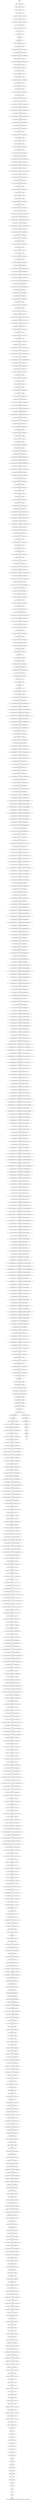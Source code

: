 digraph G {
graph [label="Tree-decomposition of width 4 for register allocator (function _tcpdump_format)"]
0[label="0 | : "];
1[label="1 | 411 : "];
2[label="2 | 410 411 : "];
3[label="3 | 6 410 : 0 1 "];
4[label="4 | 6 409 410 : 0 1 "];
5[label="5 | 6 408 409 410 : 0 1 "];
6[label="6 | 6 406 407 410 : 0 1 482 483 "];
7[label="7 | 6 405 406 410 : 0 1 482 483 "];
8[label="8 | 6 404 405 410 : 0 1 480 481 482 483 "];
9[label="9 | 6 403 404 410 : 0 1 480 481 482 483 "];
10[label="10 | 6 402 403 410 : 0 1 480 481 "];
11[label="11 | 6 401 402 410 : 0 1 478 479 "];
12[label="12 | 6 400 401 402 410 : 0 1 476 477 478 479 "];
13[label="13 | 6 399 400 402 410 : 0 1 476 477 478 479 "];
14[label="14 | 6 398 399 402 410 : 0 1 474 475 476 477 "];
15[label="15 | 6 397 398 402 410 : 0 1 470 471 474 475 "];
16[label="16 | 6 396 397 402 410 : 0 1 470 471 472 473 474 475 "];
17[label="17 | 6 395 396 402 410 : 0 1 343 344 470 471 472 473 474 475 "];
18[label="18 | 6 394 395 402 410 : 0 1 343 344 470 471 472 473 "];
19[label="19 | 6 393 394 402 410 : 0 1 343 344 468 469 470 471 "];
20[label="20 | 6 392 393 402 410 : 0 1 343 344 464 465 468 469 "];
21[label="21 | 6 391 392 402 410 : 0 1 343 344 464 465 466 467 468 469 "];
22[label="22 | 6 390 391 402 410 : 0 1 343 344 406 407 464 465 466 467 468 469 "];
23[label="23 | 6 389 390 402 410 : 0 1 343 344 406 407 464 465 466 467 "];
24[label="24 | 6 388 389 402 410 : 0 1 343 344 406 407 462 463 464 465 "];
25[label="25 | 6 387 388 402 410 : 0 1 343 344 406 407 454 455 462 463 "];
26[label="26 | 6 386 387 402 410 : 0 1 343 344 406 407 454 455 462 463 "];
27[label="27 | 6 385 386 402 410 : 0 1 343 344 406 407 454 455 460 461 462 463 "];
28[label="28 | 6 384 385 402 410 : 0 1 343 344 406 407 454 455 458 459 460 461 "];
29[label="29 | 6 383 384 402 410 : 0 1 343 344 406 407 454 455 456 457 458 459 460 461 "];
30[label="30 | 6 382 383 402 410 : 0 1 343 344 406 407 454 455 456 457 458 459 "];
31[label="31 | 6 381 382 402 410 : 0 1 343 344 406 407 454 455 456 457 "];
32[label="32 | 6 380 381 402 410 : 0 1 343 344 406 407 452 453 454 455 "];
33[label="33 | 6 379 380 402 410 : 0 1 343 344 406 407 452 453 "];
34[label="34 | 6 378 379 402 410 : 0 1 343 344 406 407 450 451 452 453 "];
35[label="35 | 6 377 378 402 410 : 0 1 343 344 406 407 443 444 450 451 "];
36[label="36 | 6 376 377 402 410 : 0 1 343 344 406 407 443 444 449 450 451 "];
37[label="37 | 6 375 376 402 410 : 0 1 343 344 406 407 443 444 447 448 449 450 451 "];
38[label="38 | 6 374 375 402 410 : 0 1 343 344 406 407 443 444 445 446 447 448 449 "];
39[label="39 | 6 373 374 402 410 : 0 1 343 344 406 407 443 444 445 446 447 448 "];
40[label="40 | 6 372 373 402 410 : 0 1 343 344 406 407 443 444 445 446 "];
41[label="41 | 6 371 372 402 410 : 0 1 343 344 406 407 441 442 443 444 "];
42[label="42 | 6 370 371 402 410 : 0 1 343 344 406 407 441 442 "];
43[label="43 | 6 369 370 402 410 : 0 1 343 344 406 407 439 440 441 442 "];
44[label="44 | 6 368 369 402 410 : 0 1 343 344 406 407 432 433 439 440 "];
45[label="45 | 6 367 368 402 410 : 0 1 343 344 406 407 432 433 438 439 440 "];
46[label="46 | 6 366 367 402 410 : 0 1 343 344 406 407 432 433 436 437 438 439 440 "];
47[label="47 | 6 365 366 402 410 : 0 1 343 344 406 407 432 433 434 435 436 437 438 "];
48[label="48 | 6 364 365 402 410 : 0 1 343 344 406 407 432 433 434 435 436 437 "];
49[label="49 | 6 363 364 402 410 : 0 1 343 344 406 407 432 433 434 435 "];
50[label="50 | 6 362 363 402 410 : 0 1 343 344 406 407 430 431 432 433 "];
51[label="51 | 6 361 362 402 410 : 0 1 343 344 406 407 430 431 "];
52[label="52 | 6 360 361 402 410 : 0 1 343 344 406 407 428 429 430 431 "];
53[label="53 | 6 359 360 402 410 : 0 1 343 344 406 407 421 422 428 429 "];
54[label="54 | 6 358 359 402 410 : 0 1 343 344 406 407 421 422 427 428 429 "];
55[label="55 | 6 357 358 402 410 : 0 1 343 344 406 407 421 422 425 426 427 428 429 "];
56[label="56 | 6 356 357 402 410 : 0 1 343 344 406 407 421 422 423 424 425 426 427 "];
57[label="57 | 6 355 356 402 410 : 0 1 343 344 406 407 421 422 423 424 425 426 "];
58[label="58 | 6 354 355 402 410 : 0 1 343 344 406 407 421 422 423 424 "];
59[label="59 | 6 353 354 402 410 : 0 1 343 344 406 407 419 420 421 422 "];
60[label="60 | 6 352 353 402 410 : 0 1 343 344 406 407 419 420 "];
61[label="61 | 6 351 352 402 410 : 0 1 343 344 406 407 417 418 419 420 "];
62[label="62 | 6 350 351 402 410 : 0 1 343 344 406 407 410 411 417 418 "];
63[label="63 | 6 349 350 402 410 : 0 1 343 344 406 407 410 411 416 417 418 "];
64[label="64 | 6 348 349 402 410 : 0 1 343 344 406 407 410 411 414 415 416 417 418 "];
65[label="65 | 6 347 348 402 410 : 0 1 343 344 406 407 410 411 412 413 414 415 416 "];
66[label="66 | 6 346 347 402 410 : 0 1 343 344 406 407 410 411 412 413 414 415 "];
67[label="67 | 6 345 346 402 410 : 0 1 343 344 406 407 410 411 412 413 "];
68[label="68 | 6 344 345 402 410 : 0 1 343 344 406 407 408 409 410 411 "];
69[label="69 | 6 343 344 402 410 : 0 1 343 344 404 405 406 407 408 409 "];
70[label="70 | 6 342 343 402 410 : 0 1 343 344 404 405 406 407 408 409 "];
71[label="71 | 6 341 342 402 410 : 0 1 343 344 404 405 406 407 408 409 "];
72[label="72 | 6 340 341 402 410 : 0 1 343 344 404 405 406 407 "];
73[label="73 | 6 339 340 402 410 : 0 1 343 344 402 403 404 405 "];
74[label="74 | 6 338 339 402 410 : 0 1 343 344 394 395 402 403 "];
75[label="75 | 6 337 338 402 410 : 0 1 343 344 394 395 402 403 "];
76[label="76 | 6 336 337 402 410 : 0 1 343 344 394 395 400 401 402 403 "];
77[label="77 | 6 335 336 402 410 : 0 1 343 344 394 395 398 399 400 401 "];
78[label="78 | 6 334 335 402 410 : 0 1 343 344 394 395 396 397 398 399 400 401 "];
79[label="79 | 6 333 334 402 410 : 0 1 343 344 394 395 396 397 398 399 "];
80[label="80 | 6 332 333 402 410 : 0 1 343 344 394 395 396 397 "];
81[label="81 | 6 331 332 402 410 : 0 1 343 344 392 393 394 395 "];
82[label="82 | 6 330 331 402 410 : 0 1 343 344 392 393 "];
83[label="83 | 6 329 330 402 410 : 0 1 343 344 390 391 392 393 "];
84[label="84 | 6 328 329 402 410 : 0 1 343 344 383 384 390 391 "];
85[label="85 | 6 327 328 402 410 : 0 1 343 344 383 384 389 390 391 "];
86[label="86 | 6 326 327 402 410 : 0 1 343 344 383 384 387 388 389 390 391 "];
87[label="87 | 6 325 326 402 410 : 0 1 343 344 383 384 385 386 387 388 389 "];
88[label="88 | 6 324 325 402 410 : 0 1 343 344 383 384 385 386 387 388 "];
89[label="89 | 6 323 324 402 410 : 0 1 343 344 383 384 385 386 "];
90[label="90 | 6 322 323 402 410 : 0 1 343 344 381 382 383 384 "];
91[label="91 | 6 321 322 402 410 : 0 1 343 344 381 382 "];
92[label="92 | 6 320 321 402 410 : 0 1 343 344 379 380 381 382 "];
93[label="93 | 6 319 320 402 410 : 0 1 343 344 372 373 379 380 "];
94[label="94 | 6 318 319 402 410 : 0 1 343 344 372 373 378 379 380 "];
95[label="95 | 6 317 318 402 410 : 0 1 343 344 372 373 376 377 378 379 380 "];
96[label="96 | 6 316 317 402 410 : 0 1 343 344 372 373 374 375 376 377 378 "];
97[label="97 | 6 315 316 402 410 : 0 1 343 344 372 373 374 375 376 377 "];
98[label="98 | 6 314 315 402 410 : 0 1 343 344 372 373 374 375 "];
99[label="99 | 6 313 314 402 410 : 0 1 343 344 370 371 372 373 "];
100[label="100 | 6 312 313 402 410 : 0 1 343 344 370 371 "];
101[label="101 | 6 311 312 402 410 : 0 1 343 344 368 369 370 371 "];
102[label="102 | 6 310 311 402 410 : 0 1 343 344 361 362 368 369 "];
103[label="103 | 6 309 310 402 410 : 0 1 343 344 361 362 367 368 369 "];
104[label="104 | 6 308 309 402 410 : 0 1 343 344 361 362 365 366 367 368 369 "];
105[label="105 | 6 307 308 402 410 : 0 1 343 344 361 362 363 364 365 366 367 "];
106[label="106 | 6 306 307 402 410 : 0 1 343 344 361 362 363 364 365 366 "];
107[label="107 | 6 305 306 402 410 : 0 1 343 344 361 362 363 364 "];
108[label="108 | 6 304 305 402 410 : 0 1 343 344 359 360 361 362 "];
109[label="109 | 6 303 304 402 410 : 0 1 343 344 359 360 "];
110[label="110 | 6 302 303 402 410 : 0 1 343 344 357 358 359 360 "];
111[label="111 | 6 301 302 402 410 : 0 1 343 344 357 358 "];
112[label="112 | 6 300 301 402 410 : 0 1 343 344 356 357 358 "];
113[label="113 | 6 299 300 402 410 : 0 1 343 344 354 355 356 357 358 "];
114[label="114 | 6 298 299 402 410 : 0 1 343 344 352 353 354 355 356 "];
115[label="115 | 6 297 298 402 410 : 0 1 343 344 352 353 354 355 "];
116[label="116 | 6 296 297 402 410 : 0 1 343 344 352 353 "];
117[label="117 | 6 295 296 402 410 : 0 1 343 344 351 "];
118[label="118 | 6 294 295 402 410 : 0 1 343 344 345 346 351 "];
119[label="119 | 6 293 294 402 410 : 0 1 343 344 345 346 349 350 351 "];
120[label="120 | 6 292 293 402 410 : 0 1 343 344 345 346 347 348 349 350 351 "];
121[label="121 | 6 291 292 402 410 : 0 1 343 344 345 346 347 348 349 350 "];
122[label="122 | 6 290 291 402 410 : 0 1 343 344 345 346 347 348 "];
123[label="123 | 6 289 290 402 410 : 0 1 343 344 345 346 "];
124[label="124 | 6 288 289 402 410 : 0 1 343 344 "];
125[label="125 | 6 287 288 410 : 0 1 342 "];
126[label="126 | 6 286 287 410 : 0 1 340 341 342 "];
127[label="127 | 6 285 286 410 : 0 1 338 339 340 341 342 "];
128[label="128 | 6 284 285 410 : 0 1 338 339 340 341 "];
129[label="129 | 6 283 284 410 : 0 1 338 339 "];
130[label="130 | 6 282 283 410 : 0 1 336 337 "];
131[label="131 | 6 281 282 283 : 0 1 334 335 336 337 "];
132[label="132 | 6 280 281 283 : 0 1 334 335 336 337 "];
133[label="133 | 6 279 280 283 : 0 1 332 333 334 335 "];
134[label="134 | 6 278 279 283 : 0 1 328 329 332 333 "];
135[label="135 | 6 277 278 283 : 0 1 328 329 330 331 332 333 "];
136[label="136 | 6 276 277 283 : 0 1 328 329 330 331 332 333 "];
137[label="137 | 6 275 276 283 : 0 1 328 329 330 331 "];
138[label="138 | 6 274 275 283 : 0 1 326 327 328 329 "];
139[label="139 | 6 273 274 283 : 0 1 318 319 326 327 "];
140[label="140 | 6 272 273 283 : 0 1 318 319 326 327 "];
141[label="141 | 6 271 272 283 : 0 1 318 319 324 325 326 327 "];
142[label="142 | 6 270 271 283 : 0 1 318 319 322 323 324 325 "];
143[label="143 | 6 269 270 283 : 0 1 318 319 320 321 322 323 324 325 "];
144[label="144 | 6 268 269 283 : 0 1 318 319 320 321 322 323 "];
145[label="145 | 6 267 268 283 : 0 1 318 319 320 321 "];
146[label="146 | 6 266 267 283 : 0 1 316 317 318 319 "];
147[label="147 | 6 265 266 283 : 0 1 316 317 "];
148[label="148 | 6 264 265 283 : 0 1 314 315 316 317 "];
149[label="149 | 6 263 264 283 : 0 1 307 308 314 315 "];
150[label="150 | 6 262 263 283 : 0 1 307 308 313 314 315 "];
151[label="151 | 6 261 262 283 : 0 1 307 308 311 312 313 314 315 "];
152[label="152 | 6 260 261 283 : 0 1 307 308 309 310 311 312 313 "];
153[label="153 | 6 259 260 283 : 0 1 307 308 309 310 311 312 "];
154[label="154 | 6 258 259 283 : 0 1 307 308 309 310 "];
155[label="155 | 6 257 258 283 : 0 1 305 306 307 308 "];
156[label="156 | 6 256 257 283 : 0 1 305 306 "];
157[label="157 | 6 255 256 283 : 0 1 303 304 305 306 "];
158[label="158 | 6 254 255 283 : 0 1 296 297 303 304 "];
159[label="159 | 6 253 254 283 : 0 1 296 297 302 303 304 "];
160[label="160 | 6 252 253 283 : 0 1 296 297 300 301 302 303 304 "];
161[label="161 | 6 251 252 283 : 0 1 296 297 298 299 300 301 302 "];
162[label="162 | 6 250 251 283 : 0 1 296 297 298 299 300 301 "];
163[label="163 | 6 249 250 283 : 0 1 296 297 298 299 "];
164[label="164 | 6 248 249 283 : 0 1 294 295 296 297 "];
165[label="165 | 6 247 248 283 : 0 1 294 295 "];
166[label="166 | 6 246 247 283 : 0 1 292 293 294 295 "];
167[label="167 | 6 245 246 283 : 0 1 285 286 292 293 "];
168[label="168 | 6 244 245 283 : 0 1 285 286 291 292 293 "];
169[label="169 | 6 243 244 283 : 0 1 285 286 289 290 291 292 293 "];
170[label="170 | 6 242 243 283 : 0 1 285 286 287 288 289 290 291 "];
171[label="171 | 6 241 242 283 : 0 1 285 286 287 288 289 290 "];
172[label="172 | 6 240 241 283 : 0 1 285 286 287 288 "];
173[label="173 | 6 239 240 283 : 0 1 283 284 285 286 "];
174[label="174 | 6 238 239 283 : 0 1 283 284 "];
175[label="175 | 6 237 238 283 : 0 1 281 282 283 284 "];
176[label="176 | 6 236 237 283 : 0 1 274 275 281 282 "];
177[label="177 | 6 235 236 283 : 0 1 274 275 280 281 282 "];
178[label="178 | 6 234 235 283 : 0 1 274 275 278 279 280 281 282 "];
179[label="179 | 6 233 234 283 : 0 1 274 275 276 277 278 279 280 "];
180[label="180 | 6 232 233 283 : 0 1 274 275 276 277 278 279 "];
181[label="181 | 6 231 232 283 : 0 1 274 275 276 277 "];
182[label="182 | 6 230 231 283 : 0 1 272 273 274 275 "];
183[label="183 | 6 229 230 283 : 0 1 268 269 272 273 "];
184[label="184 | 6 228 229 283 : 0 1 268 269 270 271 272 273 "];
185[label="185 | 6 227 228 283 : 0 1 268 269 270 271 272 273 "];
186[label="186 | 6 226 227 283 : 0 1 268 269 270 271 "];
187[label="187 | 6 225 226 283 : 0 1 266 267 268 269 "];
188[label="188 | 6 224 225 283 : 0 1 258 259 266 267 "];
189[label="189 | 6 223 224 283 : 0 1 258 259 266 267 "];
190[label="190 | 6 222 223 283 : 0 1 258 259 264 265 266 267 "];
191[label="191 | 6 221 222 283 : 0 1 258 259 262 263 264 265 "];
192[label="192 | 6 220 221 283 : 0 1 258 259 260 261 262 263 264 265 "];
193[label="193 | 6 219 220 283 : 0 1 258 259 260 261 262 263 "];
194[label="194 | 6 218 219 283 : 0 1 258 259 260 261 "];
195[label="195 | 6 217 218 283 : 0 1 256 257 258 259 "];
196[label="196 | 6 216 217 283 : 0 1 256 257 "];
197[label="197 | 6 215 216 283 : 0 1 254 255 256 257 "];
198[label="198 | 6 214 215 283 : 0 1 247 248 254 255 "];
199[label="199 | 6 213 214 283 : 0 1 247 248 253 254 255 "];
200[label="200 | 6 212 213 283 : 0 1 247 248 251 252 253 254 255 "];
201[label="201 | 6 211 212 283 : 0 1 247 248 249 250 251 252 253 "];
202[label="202 | 6 210 211 283 : 0 1 247 248 249 250 251 252 "];
203[label="203 | 6 209 210 283 : 0 1 247 248 249 250 "];
204[label="204 | 6 208 209 283 : 0 1 245 246 247 248 "];
205[label="205 | 6 207 208 283 : 0 1 245 246 "];
206[label="206 | 6 206 207 283 : 0 1 243 244 245 246 "];
207[label="207 | 6 205 206 283 : 0 1 236 237 243 244 "];
208[label="208 | 6 204 205 283 : 0 1 236 237 242 243 244 "];
209[label="209 | 6 203 204 283 : 0 1 236 237 240 241 242 243 244 "];
210[label="210 | 6 202 203 283 : 0 1 236 237 238 239 240 241 242 "];
211[label="211 | 6 201 202 283 : 0 1 236 237 238 239 240 241 "];
212[label="212 | 6 200 201 283 : 0 1 236 237 238 239 "];
213[label="213 | 6 199 200 283 : 0 1 234 235 236 237 "];
214[label="214 | 6 198 199 283 : 0 1 234 235 "];
215[label="215 | 6 197 198 283 : 0 1 232 233 234 235 "];
216[label="216 | 6 196 197 283 : 0 1 225 226 232 233 "];
217[label="217 | 6 195 196 283 : 0 1 225 226 231 232 233 "];
218[label="218 | 6 194 195 283 : 0 1 225 226 229 230 231 232 233 "];
219[label="219 | 6 193 194 283 : 0 1 225 226 227 228 229 230 231 "];
220[label="220 | 6 192 193 283 : 0 1 225 226 227 228 229 230 "];
221[label="221 | 6 191 192 283 : 0 1 225 226 227 228 "];
222[label="222 | 6 190 191 283 : 0 1 223 224 225 226 "];
223[label="223 | 6 189 190 283 : 0 1 223 224 "];
224[label="224 | 6 188 189 283 : 0 1 221 222 223 224 "];
225[label="225 | 6 187 188 283 : 0 1 221 222 "];
226[label="226 | 6 186 187 283 : 0 1 220 221 222 "];
227[label="227 | 6 185 186 283 : 0 1 218 219 220 221 222 "];
228[label="228 | 6 184 185 283 : 0 1 216 217 218 219 220 "];
229[label="229 | 6 183 184 283 : 0 1 216 217 218 219 "];
230[label="230 | 6 182 183 283 : 0 1 216 217 "];
231[label="231 | 6 181 182 : 0 1 215 "];
232[label="232 | 6 180 181 : 0 1 213 214 215 "];
233[label="233 | 6 179 180 : 0 1 211 212 213 214 215 "];
234[label="234 | 6 178 179 : 0 1 211 212 213 214 "];
235[label="235 | 6 177 178 : 0 1 211 212 "];
236[label="236 | 6 176 408 410 : 0 1 209 210 "];
237[label="237 | 6 175 176 408 410 : 0 1 207 208 209 210 "];
238[label="238 | 6 174 175 408 410 : 0 1 207 208 209 210 "];
239[label="239 | 6 173 174 408 410 : 0 1 205 206 207 208 "];
240[label="240 | 6 172 173 408 410 : 0 1 201 202 205 206 "];
241[label="241 | 6 171 172 408 410 : 0 1 201 202 203 204 205 206 "];
242[label="242 | 6 170 171 408 410 : 0 1 201 202 203 204 205 206 "];
243[label="243 | 6 169 170 408 410 : 0 1 201 202 203 204 "];
244[label="244 | 6 168 169 408 410 : 0 1 199 200 201 202 "];
245[label="245 | 6 167 168 408 410 : 0 1 192 193 199 200 "];
246[label="246 | 6 166 167 408 410 : 0 1 192 193 198 199 200 "];
247[label="247 | 6 165 166 408 410 : 0 1 192 193 196 197 198 199 200 "];
248[label="248 | 6 164 165 408 410 : 0 1 192 193 194 195 196 197 198 "];
249[label="249 | 6 163 164 408 410 : 0 1 192 193 194 195 196 197 "];
250[label="250 | 6 162 163 408 410 : 0 1 192 193 194 195 "];
251[label="251 | 6 161 162 408 410 : 0 1 190 191 192 193 "];
252[label="252 | 6 160 161 408 410 : 0 1 190 191 "];
253[label="253 | 6 159 160 408 410 : 0 1 188 189 190 191 "];
254[label="254 | 6 158 159 408 410 : 0 1 181 182 188 189 "];
255[label="255 | 6 157 158 408 410 : 0 1 181 182 187 188 189 "];
256[label="256 | 6 156 157 408 410 : 0 1 181 182 185 186 187 188 189 "];
257[label="257 | 6 155 156 408 410 : 0 1 181 182 183 184 185 186 187 "];
258[label="258 | 6 154 155 408 410 : 0 1 181 182 183 184 185 186 "];
259[label="259 | 6 153 154 408 410 : 0 1 181 182 183 184 "];
260[label="260 | 6 152 153 408 410 : 0 1 179 180 181 182 "];
261[label="261 | 6 151 152 408 410 : 0 1 179 180 "];
262[label="262 | 6 150 151 408 410 : 0 1 177 178 179 180 "];
263[label="263 | 6 149 150 408 410 : 0 1 170 171 177 178 "];
264[label="264 | 6 148 149 408 410 : 0 1 170 171 176 177 178 "];
265[label="265 | 6 147 148 408 410 : 0 1 170 171 174 175 176 177 178 "];
266[label="266 | 6 146 147 408 410 : 0 1 170 171 172 173 174 175 176 "];
267[label="267 | 6 145 146 408 410 : 0 1 170 171 172 173 174 175 "];
268[label="268 | 6 144 145 408 410 : 0 1 170 171 172 173 "];
269[label="269 | 6 143 144 408 410 : 0 1 168 169 170 171 "];
270[label="270 | 6 142 143 408 410 : 0 1 168 169 "];
271[label="271 | 6 141 142 408 410 : 0 1 166 167 168 169 "];
272[label="272 | 6 140 141 408 410 : 0 1 159 160 166 167 "];
273[label="273 | 6 139 140 408 410 : 0 1 159 160 165 166 167 "];
274[label="274 | 6 138 139 408 410 : 0 1 159 160 163 164 165 166 167 "];
275[label="275 | 6 137 138 408 410 : 0 1 159 160 161 162 163 164 165 "];
276[label="276 | 6 136 137 408 410 : 0 1 159 160 161 162 163 164 "];
277[label="277 | 6 135 136 408 410 : 0 1 159 160 161 162 "];
278[label="278 | 6 134 135 408 410 : 0 1 157 158 159 160 "];
279[label="279 | 6 133 134 408 410 : 0 1 153 154 157 158 "];
280[label="280 | 6 132 133 408 410 : 0 1 153 154 155 156 157 158 "];
281[label="281 | 6 131 132 408 410 : 0 1 153 154 155 156 157 158 "];
282[label="282 | 6 130 131 408 410 : 0 1 153 154 155 156 "];
283[label="283 | 6 129 130 408 410 : 0 1 151 152 153 154 "];
284[label="284 | 6 128 129 408 410 : 0 1 144 145 151 152 "];
285[label="285 | 6 127 128 408 410 : 0 1 144 145 150 151 152 "];
286[label="286 | 6 126 127 408 410 : 0 1 144 145 148 149 150 151 152 "];
287[label="287 | 6 125 126 408 410 : 0 1 144 145 146 147 148 149 150 "];
288[label="288 | 6 124 125 408 410 : 0 1 144 145 146 147 148 149 "];
289[label="289 | 6 123 124 408 410 : 0 1 144 145 146 147 "];
290[label="290 | 6 122 123 408 410 : 0 1 142 143 144 145 "];
291[label="291 | 6 121 122 408 410 : 0 1 142 143 "];
292[label="292 | 6 120 121 408 410 : 0 1 140 141 142 143 "];
293[label="293 | 6 119 120 408 410 : 0 1 133 134 140 141 "];
294[label="294 | 6 118 119 408 410 : 0 1 133 134 139 140 141 "];
295[label="295 | 6 117 118 408 410 : 0 1 133 134 137 138 139 140 141 "];
296[label="296 | 6 116 117 408 410 : 0 1 133 134 135 136 137 138 139 "];
297[label="297 | 6 115 116 408 410 : 0 1 133 134 135 136 137 138 "];
298[label="298 | 6 114 115 408 410 : 0 1 133 134 135 136 "];
299[label="299 | 6 113 114 408 410 : 0 1 131 132 133 134 "];
300[label="300 | 6 112 113 408 410 : 0 1 131 132 "];
301[label="301 | 6 111 112 408 410 : 0 1 129 130 131 132 "];
302[label="302 | 6 110 111 408 410 : 0 1 122 123 129 130 "];
303[label="303 | 6 109 110 408 410 : 0 1 122 123 128 129 130 "];
304[label="304 | 6 108 109 408 410 : 0 1 122 123 126 127 128 129 130 "];
305[label="305 | 6 107 108 408 410 : 0 1 122 123 124 125 126 127 128 "];
306[label="306 | 6 106 107 408 410 : 0 1 122 123 124 125 126 127 "];
307[label="307 | 6 105 106 408 410 : 0 1 122 123 124 125 "];
308[label="308 | 6 104 105 408 410 : 0 1 120 121 122 123 "];
309[label="309 | 6 103 104 408 410 : 0 1 120 121 "];
310[label="310 | 6 102 103 408 410 : 0 1 118 119 120 121 "];
311[label="311 | 6 101 102 408 410 : 0 1 118 119 "];
312[label="312 | 6 100 101 408 410 : 0 1 117 118 119 "];
313[label="313 | 6 99 100 408 410 : 0 1 115 116 117 118 119 "];
314[label="314 | 6 98 99 408 410 : 0 1 113 114 115 116 117 "];
315[label="315 | 6 97 98 408 410 : 0 1 113 114 115 116 "];
316[label="316 | 6 96 97 408 410 : 0 1 112 113 114 "];
317[label="317 | 6 95 96 410 : 0 1 110 111 112 "];
318[label="318 | 6 94 95 410 : 0 1 108 109 110 111 112 "];
319[label="319 | 6 93 94 410 : 0 1 108 109 110 111 "];
320[label="320 | 6 92 93 410 : 0 1 108 109 "];
321[label="321 | 6 91 92 410 : 0 1 106 107 "];
322[label="322 | 6 90 91 92 : 0 1 104 105 106 107 "];
323[label="323 | 6 89 90 92 : 0 1 104 105 106 107 "];
324[label="324 | 6 88 89 92 : 0 1 102 103 104 105 "];
325[label="325 | 6 87 88 92 : 0 1 98 99 102 103 "];
326[label="326 | 6 86 87 92 : 0 1 98 99 100 101 102 103 "];
327[label="327 | 6 85 86 92 : 0 1 98 99 100 101 102 103 "];
328[label="328 | 6 84 85 92 : 0 1 98 99 100 101 "];
329[label="329 | 6 83 84 92 : 0 1 96 97 98 99 "];
330[label="330 | 6 82 83 92 : 0 1 89 90 96 97 "];
331[label="331 | 6 81 82 92 : 0 1 89 90 95 96 97 "];
332[label="332 | 6 80 81 92 : 0 1 89 90 93 94 95 96 97 "];
333[label="333 | 6 79 80 92 : 0 1 89 90 91 92 93 94 95 "];
334[label="334 | 6 78 79 92 : 0 1 89 90 91 92 93 94 "];
335[label="335 | 6 77 78 92 : 0 1 89 90 91 92 "];
336[label="336 | 6 76 77 92 : 0 1 87 88 89 90 "];
337[label="337 | 6 75 76 92 : 0 1 87 88 "];
338[label="338 | 6 74 75 92 : 0 1 85 86 87 88 "];
339[label="339 | 6 73 74 92 : 0 1 78 79 85 86 "];
340[label="340 | 6 72 73 92 : 0 1 78 79 84 85 86 "];
341[label="341 | 6 71 72 92 : 0 1 78 79 82 83 84 85 86 "];
342[label="342 | 6 70 71 92 : 0 1 78 79 80 81 82 83 84 "];
343[label="343 | 6 69 70 92 : 0 1 78 79 80 81 82 83 "];
344[label="344 | 6 68 69 92 : 0 1 78 79 80 81 "];
345[label="345 | 6 67 68 92 : 0 1 76 77 78 79 "];
346[label="346 | 6 66 67 92 : 0 1 76 77 "];
347[label="347 | 6 65 66 92 : 0 1 74 75 76 77 "];
348[label="348 | 6 64 65 92 : 0 1 67 68 74 75 "];
349[label="349 | 6 63 64 92 : 0 1 67 68 73 74 75 "];
350[label="350 | 6 62 63 92 : 0 1 67 68 71 72 73 74 75 "];
351[label="351 | 6 61 62 92 : 0 1 67 68 69 70 71 72 73 "];
352[label="352 | 6 60 61 92 : 0 1 67 68 69 70 71 72 "];
353[label="353 | 6 59 60 92 : 0 1 67 68 69 70 "];
354[label="354 | 6 58 59 92 : 0 1 65 66 67 68 "];
355[label="355 | 6 57 58 92 : 0 1 65 66 "];
356[label="356 | 6 56 57 92 : 0 1 63 64 65 66 "];
357[label="357 | 6 55 56 92 : 0 1 56 57 63 64 "];
358[label="358 | 6 54 55 92 : 0 1 56 57 62 63 64 "];
359[label="359 | 6 53 54 92 : 0 1 56 57 60 61 62 63 64 "];
360[label="360 | 6 52 53 92 : 0 1 56 57 58 59 60 61 62 "];
361[label="361 | 6 51 52 92 : 0 1 56 57 58 59 60 61 "];
362[label="362 | 6 50 51 92 : 0 1 56 57 58 59 "];
363[label="363 | 6 49 50 92 : 0 1 54 55 56 57 "];
364[label="364 | 6 48 49 92 : 0 1 50 51 54 55 "];
365[label="365 | 6 47 48 92 : 0 1 50 51 52 53 54 55 "];
366[label="366 | 6 46 47 92 : 0 1 50 51 52 53 54 55 "];
367[label="367 | 6 45 46 92 : 0 1 50 51 52 53 "];
368[label="368 | 6 44 45 92 : 0 1 48 49 50 51 "];
369[label="369 | 6 43 44 92 : 0 1 41 42 48 49 "];
370[label="370 | 6 42 43 92 : 0 1 41 42 47 48 49 "];
371[label="371 | 6 41 42 92 : 0 1 41 42 45 46 47 48 49 "];
372[label="372 | 6 40 41 92 : 0 1 41 42 43 44 45 46 47 "];
373[label="373 | 6 39 40 92 : 0 1 41 42 43 44 45 46 "];
374[label="374 | 6 38 39 92 : 0 1 41 42 43 44 "];
375[label="375 | 6 37 38 92 : 0 1 39 40 41 42 "];
376[label="376 | 6 36 37 92 : 0 1 39 40 "];
377[label="377 | 6 35 36 92 : 0 1 37 38 39 40 "];
378[label="378 | 6 34 35 92 : 0 1 30 31 37 38 "];
379[label="379 | 6 33 34 92 : 0 1 30 31 36 37 38 "];
380[label="380 | 6 32 33 92 : 0 1 30 31 34 35 36 37 38 "];
381[label="381 | 6 31 32 92 : 0 1 30 31 32 33 34 35 36 "];
382[label="382 | 6 30 31 92 : 0 1 30 31 32 33 34 35 "];
383[label="383 | 6 29 30 92 : 0 1 30 31 32 33 "];
384[label="384 | 6 28 29 92 : 0 1 28 29 30 31 "];
385[label="385 | 6 27 28 92 : 0 1 28 29 "];
386[label="386 | 6 26 27 92 : 0 1 26 27 28 29 "];
387[label="387 | 6 25 26 92 : 0 1 19 20 26 27 "];
388[label="388 | 6 24 25 92 : 0 1 19 20 25 26 27 "];
389[label="389 | 6 23 24 92 : 0 1 19 20 23 24 25 26 27 "];
390[label="390 | 6 22 23 92 : 0 1 19 20 21 22 23 24 25 "];
391[label="391 | 6 21 22 92 : 0 1 19 20 21 22 23 24 "];
392[label="392 | 6 20 21 92 : 0 1 19 20 21 22 "];
393[label="393 | 6 19 20 92 : 0 1 17 18 19 20 "];
394[label="394 | 6 18 19 92 : 0 1 17 18 "];
395[label="395 | 6 17 18 92 : 0 1 15 16 17 18 "];
396[label="396 | 6 16 17 92 : 0 1 15 16 "];
397[label="397 | 6 15 16 92 : 0 1 14 15 16 "];
398[label="398 | 6 14 15 92 : 0 1 12 13 14 15 16 "];
399[label="399 | 6 13 14 92 : 0 1 10 11 12 13 14 "];
400[label="400 | 6 12 13 92 : 0 1 10 11 12 13 "];
401[label="401 | 6 11 12 92 : 0 1 10 11 "];
402[label="402 | 6 10 11 : 0 1 9 "];
403[label="403 | 6 9 10 : 0 1 7 8 9 "];
404[label="404 | 6 8 9 : 0 1 5 6 7 8 9 "];
405[label="405 | 6 7 8 : 0 1 5 6 7 8 "];
406[label="406 | 5 6 : 0 1 4 "];
407[label="407 | 4 5 : 0 1 2 3 4 "];
408[label="408 | 3 4 : 0 1 2 3 4 "];
409[label="409 | 2 3 : 0 1 2 3 "];
410[label="410 | 1 2 : 0 1 "];
411[label="411 | 0 1 : "];
412[label="412 | 6 407 408 410 : 0 1 "];
413[label="413 | 6 407 408 410 : 0 1 "];
414[label="414 | : "];
415[label="415 | 6 178 : 0 1 211 212 "];
416[label="416 | 6 179 : 0 1 211 212 213 214 "];
417[label="417 | 6 180 : 0 1 213 214 215 "];
418[label="418 | 6 181 : 0 1 215 "];
419[label="419 | 6 182 : 0 1 "];
420[label="420 | 6 183 283 : 0 1 216 217 "];
421[label="421 | 6 184 283 : 0 1 216 217 218 219 "];
422[label="422 | 6 185 283 : 0 1 218 219 220 "];
423[label="423 | 6 186 283 : 0 1 220 221 222 "];
424[label="424 | 6 187 283 : 0 1 221 222 "];
425[label="425 | 6 188 283 : 0 1 221 222 "];
426[label="426 | 6 189 283 : 0 1 223 224 "];
427[label="427 | 6 190 283 : 0 1 223 224 "];
428[label="428 | 6 191 283 : 0 1 225 226 "];
429[label="429 | 6 192 283 : 0 1 225 226 227 228 "];
430[label="430 | 6 193 283 : 0 1 225 226 227 228 229 230 "];
431[label="431 | 6 194 283 : 0 1 225 226 229 230 231 "];
432[label="432 | 6 195 283 : 0 1 225 226 231 232 233 "];
433[label="433 | 6 196 283 : 0 1 225 226 232 233 "];
434[label="434 | 6 197 283 : 0 1 232 233 "];
435[label="435 | 6 198 283 : 0 1 234 235 "];
436[label="436 | 6 199 283 : 0 1 234 235 "];
437[label="437 | 6 200 283 : 0 1 236 237 "];
438[label="438 | 6 201 283 : 0 1 236 237 238 239 "];
439[label="439 | 6 202 283 : 0 1 236 237 238 239 240 241 "];
440[label="440 | 6 203 283 : 0 1 236 237 240 241 242 "];
441[label="441 | 6 204 283 : 0 1 236 237 242 243 244 "];
442[label="442 | 6 205 283 : 0 1 236 237 243 244 "];
443[label="443 | 6 206 283 : 0 1 243 244 "];
444[label="444 | 6 207 283 : 0 1 245 246 "];
445[label="445 | 6 208 283 : 0 1 245 246 "];
446[label="446 | 6 209 283 : 0 1 247 248 "];
447[label="447 | 6 210 283 : 0 1 247 248 249 250 "];
448[label="448 | 6 211 283 : 0 1 247 248 249 250 251 252 "];
449[label="449 | 6 212 283 : 0 1 247 248 251 252 253 "];
450[label="450 | 6 213 283 : 0 1 247 248 253 254 255 "];
451[label="451 | 6 214 283 : 0 1 247 248 254 255 "];
452[label="452 | 6 215 283 : 0 1 254 255 "];
453[label="453 | 6 216 283 : 0 1 256 257 "];
454[label="454 | 6 217 283 : 0 1 256 257 "];
455[label="455 | 6 218 283 : 0 1 258 259 "];
456[label="456 | 6 219 283 : 0 1 258 259 260 261 "];
457[label="457 | 6 220 283 : 0 1 258 259 260 261 262 263 "];
458[label="458 | 6 221 283 : 0 1 258 259 262 263 264 265 "];
459[label="459 | 6 222 283 : 0 1 258 259 264 265 "];
460[label="460 | 6 223 283 : 0 1 258 259 266 267 "];
461[label="461 | 6 224 283 : 0 1 258 259 266 267 "];
462[label="462 | 6 225 283 : 0 1 266 267 "];
463[label="463 | 6 226 283 : 0 1 268 269 "];
464[label="464 | 6 227 283 : 0 1 268 269 270 271 "];
465[label="465 | 6 228 283 : 0 1 268 269 270 271 272 273 "];
466[label="466 | 6 229 283 : 0 1 268 269 272 273 "];
467[label="467 | 6 230 283 : 0 1 272 273 "];
468[label="468 | 6 231 283 : 0 1 274 275 "];
469[label="469 | 6 232 283 : 0 1 274 275 276 277 "];
470[label="470 | 6 233 283 : 0 1 274 275 276 277 278 279 "];
471[label="471 | 6 234 283 : 0 1 274 275 278 279 280 "];
472[label="472 | 6 235 283 : 0 1 274 275 280 281 282 "];
473[label="473 | 6 236 283 : 0 1 274 275 281 282 "];
474[label="474 | 6 237 283 : 0 1 281 282 "];
475[label="475 | 6 238 283 : 0 1 283 284 "];
476[label="476 | 6 239 283 : 0 1 283 284 "];
477[label="477 | 6 240 283 : 0 1 285 286 "];
478[label="478 | 6 241 283 : 0 1 285 286 287 288 "];
479[label="479 | 6 242 283 : 0 1 285 286 287 288 289 290 "];
480[label="480 | 6 243 283 : 0 1 285 286 289 290 291 "];
481[label="481 | 6 244 283 : 0 1 285 286 291 292 293 "];
482[label="482 | 6 245 283 : 0 1 285 286 292 293 "];
483[label="483 | 6 246 283 : 0 1 292 293 "];
484[label="484 | 6 247 283 : 0 1 294 295 "];
485[label="485 | 6 248 283 : 0 1 294 295 "];
486[label="486 | 6 249 283 : 0 1 296 297 "];
487[label="487 | 6 250 283 : 0 1 296 297 298 299 "];
488[label="488 | 6 251 283 : 0 1 296 297 298 299 300 301 "];
489[label="489 | 6 252 283 : 0 1 296 297 300 301 302 "];
490[label="490 | 6 253 283 : 0 1 296 297 302 303 304 "];
491[label="491 | 6 254 283 : 0 1 296 297 303 304 "];
492[label="492 | 6 255 283 : 0 1 303 304 "];
493[label="493 | 6 256 283 : 0 1 305 306 "];
494[label="494 | 6 257 283 : 0 1 305 306 "];
495[label="495 | 6 258 283 : 0 1 307 308 "];
496[label="496 | 6 259 283 : 0 1 307 308 309 310 "];
497[label="497 | 6 260 283 : 0 1 307 308 309 310 311 312 "];
498[label="498 | 6 261 283 : 0 1 307 308 311 312 313 "];
499[label="499 | 6 262 283 : 0 1 307 308 313 314 315 "];
500[label="500 | 6 263 283 : 0 1 307 308 314 315 "];
501[label="501 | 6 264 283 : 0 1 314 315 "];
502[label="502 | 6 265 283 : 0 1 316 317 "];
503[label="503 | 6 266 283 : 0 1 316 317 "];
504[label="504 | 6 267 283 : 0 1 318 319 "];
505[label="505 | 6 268 283 : 0 1 318 319 320 321 "];
506[label="506 | 6 269 283 : 0 1 318 319 320 321 322 323 "];
507[label="507 | 6 270 283 : 0 1 318 319 322 323 324 325 "];
508[label="508 | 6 271 283 : 0 1 318 319 324 325 "];
509[label="509 | 6 272 283 : 0 1 318 319 326 327 "];
510[label="510 | 6 273 283 : 0 1 318 319 326 327 "];
511[label="511 | 6 274 283 : 0 1 326 327 "];
512[label="512 | 6 275 283 : 0 1 328 329 "];
513[label="513 | 6 276 283 : 0 1 328 329 330 331 "];
514[label="514 | 6 277 283 : 0 1 328 329 330 331 332 333 "];
515[label="515 | 6 278 283 : 0 1 328 329 332 333 "];
516[label="516 | 6 279 283 : 0 1 332 333 "];
517[label="517 | 6 280 283 : 0 1 334 335 "];
518[label="518 | 6 281 283 : 0 1 334 335 336 337 "];
519[label="519 | 6 282 283 : 0 1 336 337 "];
520[label="520 | 6 283 410 : 0 1 "];
521[label="521 | 6 284 410 : 0 1 338 339 "];
522[label="522 | 6 285 410 : 0 1 338 339 340 341 "];
523[label="523 | 6 286 410 : 0 1 340 341 342 "];
524[label="524 | 6 287 410 : 0 1 342 "];
525[label="525 | 6 288 410 : 0 1 "];
526[label="526 | 6 289 402 410 : 0 1 343 344 "];
527[label="527 | 6 290 402 410 : 0 1 343 344 345 346 "];
528[label="528 | 6 291 402 410 : 0 1 343 344 345 346 347 348 "];
529[label="529 | 6 292 402 410 : 0 1 343 344 345 346 347 348 349 350 "];
530[label="530 | 6 293 402 410 : 0 1 343 344 345 346 349 350 351 "];
531[label="531 | 6 294 402 410 : 0 1 343 344 345 346 351 "];
532[label="532 | 6 295 402 410 : 0 1 343 344 351 "];
533[label="533 | 6 296 402 410 : 0 1 343 344 "];
534[label="534 | 6 297 402 410 : 0 1 343 344 352 353 "];
535[label="535 | 6 298 402 410 : 0 1 343 344 352 353 354 355 "];
536[label="536 | 6 299 402 410 : 0 1 343 344 354 355 356 "];
537[label="537 | 6 300 402 410 : 0 1 343 344 356 357 358 "];
538[label="538 | 6 301 402 410 : 0 1 343 344 357 358 "];
539[label="539 | 6 302 402 410 : 0 1 343 344 357 358 "];
540[label="540 | 6 303 402 410 : 0 1 343 344 359 360 "];
541[label="541 | 6 304 402 410 : 0 1 343 344 359 360 "];
542[label="542 | 6 305 402 410 : 0 1 343 344 361 362 "];
543[label="543 | 6 306 402 410 : 0 1 343 344 361 362 363 364 "];
544[label="544 | 6 307 402 410 : 0 1 343 344 361 362 363 364 365 366 "];
545[label="545 | 6 308 402 410 : 0 1 343 344 361 362 365 366 367 "];
546[label="546 | 6 309 402 410 : 0 1 343 344 361 362 367 368 369 "];
547[label="547 | 6 310 402 410 : 0 1 343 344 361 362 368 369 "];
548[label="548 | 6 311 402 410 : 0 1 343 344 368 369 "];
549[label="549 | 6 312 402 410 : 0 1 343 344 370 371 "];
550[label="550 | 6 313 402 410 : 0 1 343 344 370 371 "];
551[label="551 | 6 314 402 410 : 0 1 343 344 372 373 "];
552[label="552 | 6 315 402 410 : 0 1 343 344 372 373 374 375 "];
553[label="553 | 6 316 402 410 : 0 1 343 344 372 373 374 375 376 377 "];
554[label="554 | 6 317 402 410 : 0 1 343 344 372 373 376 377 378 "];
555[label="555 | 6 318 402 410 : 0 1 343 344 372 373 378 379 380 "];
556[label="556 | 6 319 402 410 : 0 1 343 344 372 373 379 380 "];
557[label="557 | 6 320 402 410 : 0 1 343 344 379 380 "];
558[label="558 | 6 321 402 410 : 0 1 343 344 381 382 "];
559[label="559 | 6 322 402 410 : 0 1 343 344 381 382 "];
560[label="560 | 6 323 402 410 : 0 1 343 344 383 384 "];
561[label="561 | 6 324 402 410 : 0 1 343 344 383 384 385 386 "];
562[label="562 | 6 325 402 410 : 0 1 343 344 383 384 385 386 387 388 "];
563[label="563 | 6 326 402 410 : 0 1 343 344 383 384 387 388 389 "];
564[label="564 | 6 327 402 410 : 0 1 343 344 383 384 389 390 391 "];
565[label="565 | 6 328 402 410 : 0 1 343 344 383 384 390 391 "];
566[label="566 | 6 329 402 410 : 0 1 343 344 390 391 "];
567[label="567 | 6 330 402 410 : 0 1 343 344 392 393 "];
568[label="568 | 6 331 402 410 : 0 1 343 344 392 393 "];
569[label="569 | 6 332 402 410 : 0 1 343 344 394 395 "];
570[label="570 | 6 333 402 410 : 0 1 343 344 394 395 396 397 "];
571[label="571 | 6 334 402 410 : 0 1 343 344 394 395 396 397 398 399 "];
572[label="572 | 6 335 402 410 : 0 1 343 344 394 395 398 399 400 401 "];
573[label="573 | 6 336 402 410 : 0 1 343 344 394 395 400 401 "];
574[label="574 | 6 337 402 410 : 0 1 343 344 394 395 402 403 "];
575[label="575 | 6 338 402 410 : 0 1 343 344 394 395 402 403 "];
576[label="576 | 6 339 402 410 : 0 1 343 344 402 403 "];
577[label="577 | 6 340 402 410 : 0 1 343 344 404 405 "];
578[label="578 | 6 341 402 410 : 0 1 343 344 404 405 406 407 "];
579[label="579 | 6 342 402 410 : 0 1 343 344 404 405 406 407 408 409 "];
580[label="580 | 6 343 402 410 : 0 1 343 344 404 405 406 407 408 409 "];
581[label="581 | 6 344 402 410 : 0 1 343 344 406 407 408 409 "];
582[label="582 | 6 345 402 410 : 0 1 343 344 406 407 410 411 "];
583[label="583 | 6 346 402 410 : 0 1 343 344 406 407 410 411 412 413 "];
584[label="584 | 6 347 402 410 : 0 1 343 344 406 407 410 411 412 413 414 415 "];
585[label="585 | 6 348 402 410 : 0 1 343 344 406 407 410 411 414 415 416 "];
586[label="586 | 6 349 402 410 : 0 1 343 344 406 407 410 411 416 417 418 "];
587[label="587 | 6 350 402 410 : 0 1 343 344 406 407 410 411 417 418 "];
588[label="588 | 6 351 402 410 : 0 1 343 344 406 407 417 418 "];
589[label="589 | 6 352 402 410 : 0 1 343 344 406 407 419 420 "];
590[label="590 | 6 353 402 410 : 0 1 343 344 406 407 419 420 "];
591[label="591 | 6 354 402 410 : 0 1 343 344 406 407 421 422 "];
592[label="592 | 6 355 402 410 : 0 1 343 344 406 407 421 422 423 424 "];
593[label="593 | 6 356 402 410 : 0 1 343 344 406 407 421 422 423 424 425 426 "];
594[label="594 | 6 357 402 410 : 0 1 343 344 406 407 421 422 425 426 427 "];
595[label="595 | 6 358 402 410 : 0 1 343 344 406 407 421 422 427 428 429 "];
596[label="596 | 6 359 402 410 : 0 1 343 344 406 407 421 422 428 429 "];
597[label="597 | 6 360 402 410 : 0 1 343 344 406 407 428 429 "];
598[label="598 | 6 361 402 410 : 0 1 343 344 406 407 430 431 "];
599[label="599 | 6 362 402 410 : 0 1 343 344 406 407 430 431 "];
600[label="600 | 6 363 402 410 : 0 1 343 344 406 407 432 433 "];
601[label="601 | 6 364 402 410 : 0 1 343 344 406 407 432 433 434 435 "];
602[label="602 | 6 365 402 410 : 0 1 343 344 406 407 432 433 434 435 436 437 "];
603[label="603 | 6 366 402 410 : 0 1 343 344 406 407 432 433 436 437 438 "];
604[label="604 | 6 367 402 410 : 0 1 343 344 406 407 432 433 438 439 440 "];
605[label="605 | 6 368 402 410 : 0 1 343 344 406 407 432 433 439 440 "];
606[label="606 | 6 369 402 410 : 0 1 343 344 406 407 439 440 "];
607[label="607 | 6 370 402 410 : 0 1 343 344 406 407 441 442 "];
608[label="608 | 6 371 402 410 : 0 1 343 344 406 407 441 442 "];
609[label="609 | 6 372 402 410 : 0 1 343 344 406 407 443 444 "];
610[label="610 | 6 373 402 410 : 0 1 343 344 406 407 443 444 445 446 "];
611[label="611 | 6 374 402 410 : 0 1 343 344 406 407 443 444 445 446 447 448 "];
612[label="612 | 6 375 402 410 : 0 1 343 344 406 407 443 444 447 448 449 "];
613[label="613 | 6 376 402 410 : 0 1 343 344 406 407 443 444 449 450 451 "];
614[label="614 | 6 377 402 410 : 0 1 343 344 406 407 443 444 450 451 "];
615[label="615 | 6 378 402 410 : 0 1 343 344 406 407 450 451 "];
616[label="616 | 6 379 402 410 : 0 1 343 344 406 407 452 453 "];
617[label="617 | 6 380 402 410 : 0 1 343 344 406 407 452 453 "];
618[label="618 | 6 381 402 410 : 0 1 343 344 406 407 454 455 "];
619[label="619 | 6 382 402 410 : 0 1 343 344 406 407 454 455 456 457 "];
620[label="620 | 6 383 402 410 : 0 1 343 344 406 407 454 455 456 457 458 459 "];
621[label="621 | 6 384 402 410 : 0 1 343 344 406 407 454 455 458 459 460 461 "];
622[label="622 | 6 385 402 410 : 0 1 343 344 406 407 454 455 460 461 "];
623[label="623 | 6 386 402 410 : 0 1 343 344 406 407 454 455 462 463 "];
624[label="624 | 6 387 402 410 : 0 1 343 344 406 407 454 455 462 463 "];
625[label="625 | 6 388 402 410 : 0 1 343 344 406 407 462 463 "];
626[label="626 | 6 389 402 410 : 0 1 343 344 406 407 464 465 "];
627[label="627 | 6 390 402 410 : 0 1 343 344 406 407 464 465 466 467 "];
628[label="628 | 6 391 402 410 : 0 1 343 344 464 465 466 467 468 469 "];
629[label="629 | 6 392 402 410 : 0 1 343 344 464 465 468 469 "];
630[label="630 | 6 393 402 410 : 0 1 343 344 468 469 "];
631[label="631 | 6 394 402 410 : 0 1 343 344 470 471 "];
632[label="632 | 6 395 402 410 : 0 1 343 344 470 471 472 473 "];
633[label="633 | 6 396 402 410 : 0 1 470 471 472 473 474 475 "];
634[label="634 | 6 397 402 410 : 0 1 470 471 474 475 "];
635[label="635 | 6 398 402 410 : 0 1 474 475 "];
636[label="636 | 6 399 402 410 : 0 1 476 477 "];
637[label="637 | 6 400 402 410 : 0 1 476 477 478 479 "];
638[label="638 | 6 402 410 : 0 1 "];
639[label="639 | 6 403 410 : 0 1 480 481 "];
640[label="640 | 6 404 410 : 0 1 480 481 482 483 "];
641[label="641 | 6 405 410 : 0 1 482 483 "];
642[label="642 | 6 406 410 : 0 1 482 483 "];
643[label="643 | 6 407 410 : 0 1 "];
644[label="644 | : "];
645[label="645 | 1 : "];
646[label="646 | 2 : 0 1 "];
647[label="647 | 3 : 0 1 2 3 "];
648[label="648 | 4 : 0 1 2 3 4 "];
649[label="649 | 5 : 0 1 4 "];
650[label="650 | 6 : 0 1 "];
651[label="651 | 6 8 : 0 1 5 6 7 8 "];
652[label="652 | 6 9 : 0 1 7 8 9 "];
653[label="653 | 6 10 : 0 1 9 "];
654[label="654 | 6 11 : 0 1 "];
655[label="655 | 6 12 92 : 0 1 10 11 "];
656[label="656 | 6 13 92 : 0 1 10 11 12 13 "];
657[label="657 | 6 14 92 : 0 1 12 13 14 "];
658[label="658 | 6 15 92 : 0 1 14 15 16 "];
659[label="659 | 6 16 92 : 0 1 15 16 "];
660[label="660 | 6 17 92 : 0 1 15 16 "];
661[label="661 | 6 18 92 : 0 1 17 18 "];
662[label="662 | 6 19 92 : 0 1 17 18 "];
663[label="663 | 6 20 92 : 0 1 19 20 "];
664[label="664 | 6 21 92 : 0 1 19 20 21 22 "];
665[label="665 | 6 22 92 : 0 1 19 20 21 22 23 24 "];
666[label="666 | 6 23 92 : 0 1 19 20 23 24 25 "];
667[label="667 | 6 24 92 : 0 1 19 20 25 26 27 "];
668[label="668 | 6 25 92 : 0 1 19 20 26 27 "];
669[label="669 | 6 26 92 : 0 1 26 27 "];
670[label="670 | 6 27 92 : 0 1 28 29 "];
671[label="671 | 6 28 92 : 0 1 28 29 "];
672[label="672 | 6 29 92 : 0 1 30 31 "];
673[label="673 | 6 30 92 : 0 1 30 31 32 33 "];
674[label="674 | 6 31 92 : 0 1 30 31 32 33 34 35 "];
675[label="675 | 6 32 92 : 0 1 30 31 34 35 36 "];
676[label="676 | 6 33 92 : 0 1 30 31 36 37 38 "];
677[label="677 | 6 34 92 : 0 1 30 31 37 38 "];
678[label="678 | 6 35 92 : 0 1 37 38 "];
679[label="679 | 6 36 92 : 0 1 39 40 "];
680[label="680 | 6 37 92 : 0 1 39 40 "];
681[label="681 | 6 38 92 : 0 1 41 42 "];
682[label="682 | 6 39 92 : 0 1 41 42 43 44 "];
683[label="683 | 6 40 92 : 0 1 41 42 43 44 45 46 "];
684[label="684 | 6 41 92 : 0 1 41 42 45 46 47 "];
685[label="685 | 6 42 92 : 0 1 41 42 47 48 49 "];
686[label="686 | 6 43 92 : 0 1 41 42 48 49 "];
687[label="687 | 6 44 92 : 0 1 48 49 "];
688[label="688 | 6 45 92 : 0 1 50 51 "];
689[label="689 | 6 46 92 : 0 1 50 51 52 53 "];
690[label="690 | 6 47 92 : 0 1 50 51 52 53 54 55 "];
691[label="691 | 6 48 92 : 0 1 50 51 54 55 "];
692[label="692 | 6 49 92 : 0 1 54 55 "];
693[label="693 | 6 50 92 : 0 1 56 57 "];
694[label="694 | 6 51 92 : 0 1 56 57 58 59 "];
695[label="695 | 6 52 92 : 0 1 56 57 58 59 60 61 "];
696[label="696 | 6 53 92 : 0 1 56 57 60 61 62 "];
697[label="697 | 6 54 92 : 0 1 56 57 62 63 64 "];
698[label="698 | 6 55 92 : 0 1 56 57 63 64 "];
699[label="699 | 6 56 92 : 0 1 63 64 "];
700[label="700 | 6 57 92 : 0 1 65 66 "];
701[label="701 | 6 58 92 : 0 1 65 66 "];
702[label="702 | 6 59 92 : 0 1 67 68 "];
703[label="703 | 6 60 92 : 0 1 67 68 69 70 "];
704[label="704 | 6 61 92 : 0 1 67 68 69 70 71 72 "];
705[label="705 | 6 62 92 : 0 1 67 68 71 72 73 "];
706[label="706 | 6 63 92 : 0 1 67 68 73 74 75 "];
707[label="707 | 6 64 92 : 0 1 67 68 74 75 "];
708[label="708 | 6 65 92 : 0 1 74 75 "];
709[label="709 | 6 66 92 : 0 1 76 77 "];
710[label="710 | 6 67 92 : 0 1 76 77 "];
711[label="711 | 6 68 92 : 0 1 78 79 "];
712[label="712 | 6 69 92 : 0 1 78 79 80 81 "];
713[label="713 | 6 70 92 : 0 1 78 79 80 81 82 83 "];
714[label="714 | 6 71 92 : 0 1 78 79 82 83 84 "];
715[label="715 | 6 72 92 : 0 1 78 79 84 85 86 "];
716[label="716 | 6 73 92 : 0 1 78 79 85 86 "];
717[label="717 | 6 74 92 : 0 1 85 86 "];
718[label="718 | 6 75 92 : 0 1 87 88 "];
719[label="719 | 6 76 92 : 0 1 87 88 "];
720[label="720 | 6 77 92 : 0 1 89 90 "];
721[label="721 | 6 78 92 : 0 1 89 90 91 92 "];
722[label="722 | 6 79 92 : 0 1 89 90 91 92 93 94 "];
723[label="723 | 6 80 92 : 0 1 89 90 93 94 95 "];
724[label="724 | 6 81 92 : 0 1 89 90 95 96 97 "];
725[label="725 | 6 82 92 : 0 1 89 90 96 97 "];
726[label="726 | 6 83 92 : 0 1 96 97 "];
727[label="727 | 6 84 92 : 0 1 98 99 "];
728[label="728 | 6 85 92 : 0 1 98 99 100 101 "];
729[label="729 | 6 86 92 : 0 1 98 99 100 101 102 103 "];
730[label="730 | 6 87 92 : 0 1 98 99 102 103 "];
731[label="731 | 6 88 92 : 0 1 102 103 "];
732[label="732 | 6 89 92 : 0 1 104 105 "];
733[label="733 | 6 90 92 : 0 1 104 105 106 107 "];
734[label="734 | 6 91 92 : 0 1 106 107 "];
735[label="735 | 6 92 410 : 0 1 "];
736[label="736 | 6 93 410 : 0 1 108 109 "];
737[label="737 | 6 94 410 : 0 1 108 109 110 111 "];
738[label="738 | 6 95 410 : 0 1 110 111 112 "];
739[label="739 | 6 96 410 : 0 1 112 "];
740[label="740 | 6 97 408 410 : 0 1 113 114 "];
741[label="741 | 6 98 408 410 : 0 1 113 114 115 116 "];
742[label="742 | 6 99 408 410 : 0 1 115 116 117 "];
743[label="743 | 6 100 408 410 : 0 1 117 118 119 "];
744[label="744 | 6 101 408 410 : 0 1 118 119 "];
745[label="745 | 6 102 408 410 : 0 1 118 119 "];
746[label="746 | 6 103 408 410 : 0 1 120 121 "];
747[label="747 | 6 104 408 410 : 0 1 120 121 "];
748[label="748 | 6 105 408 410 : 0 1 122 123 "];
749[label="749 | 6 106 408 410 : 0 1 122 123 124 125 "];
750[label="750 | 6 107 408 410 : 0 1 122 123 124 125 126 127 "];
751[label="751 | 6 108 408 410 : 0 1 122 123 126 127 128 "];
752[label="752 | 6 109 408 410 : 0 1 122 123 128 129 130 "];
753[label="753 | 6 110 408 410 : 0 1 122 123 129 130 "];
754[label="754 | 6 111 408 410 : 0 1 129 130 "];
755[label="755 | 6 112 408 410 : 0 1 131 132 "];
756[label="756 | 6 113 408 410 : 0 1 131 132 "];
757[label="757 | 6 114 408 410 : 0 1 133 134 "];
758[label="758 | 6 115 408 410 : 0 1 133 134 135 136 "];
759[label="759 | 6 116 408 410 : 0 1 133 134 135 136 137 138 "];
760[label="760 | 6 117 408 410 : 0 1 133 134 137 138 139 "];
761[label="761 | 6 118 408 410 : 0 1 133 134 139 140 141 "];
762[label="762 | 6 119 408 410 : 0 1 133 134 140 141 "];
763[label="763 | 6 120 408 410 : 0 1 140 141 "];
764[label="764 | 6 121 408 410 : 0 1 142 143 "];
765[label="765 | 6 122 408 410 : 0 1 142 143 "];
766[label="766 | 6 123 408 410 : 0 1 144 145 "];
767[label="767 | 6 124 408 410 : 0 1 144 145 146 147 "];
768[label="768 | 6 125 408 410 : 0 1 144 145 146 147 148 149 "];
769[label="769 | 6 126 408 410 : 0 1 144 145 148 149 150 "];
770[label="770 | 6 127 408 410 : 0 1 144 145 150 151 152 "];
771[label="771 | 6 128 408 410 : 0 1 144 145 151 152 "];
772[label="772 | 6 129 408 410 : 0 1 151 152 "];
773[label="773 | 6 130 408 410 : 0 1 153 154 "];
774[label="774 | 6 131 408 410 : 0 1 153 154 155 156 "];
775[label="775 | 6 132 408 410 : 0 1 153 154 155 156 157 158 "];
776[label="776 | 6 133 408 410 : 0 1 153 154 157 158 "];
777[label="777 | 6 134 408 410 : 0 1 157 158 "];
778[label="778 | 6 135 408 410 : 0 1 159 160 "];
779[label="779 | 6 136 408 410 : 0 1 159 160 161 162 "];
780[label="780 | 6 137 408 410 : 0 1 159 160 161 162 163 164 "];
781[label="781 | 6 138 408 410 : 0 1 159 160 163 164 165 "];
782[label="782 | 6 139 408 410 : 0 1 159 160 165 166 167 "];
783[label="783 | 6 140 408 410 : 0 1 159 160 166 167 "];
784[label="784 | 6 141 408 410 : 0 1 166 167 "];
785[label="785 | 6 142 408 410 : 0 1 168 169 "];
786[label="786 | 6 143 408 410 : 0 1 168 169 "];
787[label="787 | 6 144 408 410 : 0 1 170 171 "];
788[label="788 | 6 145 408 410 : 0 1 170 171 172 173 "];
789[label="789 | 6 146 408 410 : 0 1 170 171 172 173 174 175 "];
790[label="790 | 6 147 408 410 : 0 1 170 171 174 175 176 "];
791[label="791 | 6 148 408 410 : 0 1 170 171 176 177 178 "];
792[label="792 | 6 149 408 410 : 0 1 170 171 177 178 "];
793[label="793 | 6 150 408 410 : 0 1 177 178 "];
794[label="794 | 6 151 408 410 : 0 1 179 180 "];
795[label="795 | 6 152 408 410 : 0 1 179 180 "];
796[label="796 | 6 153 408 410 : 0 1 181 182 "];
797[label="797 | 6 154 408 410 : 0 1 181 182 183 184 "];
798[label="798 | 6 155 408 410 : 0 1 181 182 183 184 185 186 "];
799[label="799 | 6 156 408 410 : 0 1 181 182 185 186 187 "];
800[label="800 | 6 157 408 410 : 0 1 181 182 187 188 189 "];
801[label="801 | 6 158 408 410 : 0 1 181 182 188 189 "];
802[label="802 | 6 159 408 410 : 0 1 188 189 "];
803[label="803 | 6 160 408 410 : 0 1 190 191 "];
804[label="804 | 6 161 408 410 : 0 1 190 191 "];
805[label="805 | 6 162 408 410 : 0 1 192 193 "];
806[label="806 | 6 163 408 410 : 0 1 192 193 194 195 "];
807[label="807 | 6 164 408 410 : 0 1 192 193 194 195 196 197 "];
808[label="808 | 6 165 408 410 : 0 1 192 193 196 197 198 "];
809[label="809 | 6 166 408 410 : 0 1 192 193 198 199 200 "];
810[label="810 | 6 167 408 410 : 0 1 192 193 199 200 "];
811[label="811 | 6 168 408 410 : 0 1 199 200 "];
812[label="812 | 6 169 408 410 : 0 1 201 202 "];
813[label="813 | 6 170 408 410 : 0 1 201 202 203 204 "];
814[label="814 | 6 171 408 410 : 0 1 201 202 203 204 205 206 "];
815[label="815 | 6 172 408 410 : 0 1 201 202 205 206 "];
816[label="816 | 6 173 408 410 : 0 1 205 206 "];
817[label="817 | 6 174 408 410 : 0 1 207 208 "];
818[label="818 | 6 175 408 410 : 0 1 207 208 209 210 "];
819[label="819 | 6 408 410 : 0 1 "];
820[label="820 | 6 408 410 : 0 1 "];
821[label="821 | 410 : "];
822[label="822 | 6 288 402 410 : 0 1 "];
823[label="823 | 6 182 283 : 0 1 "];
824[label="824 | 177 178 : 0 1 211 212 "];
825[label="825 | 178 : 0 1 211 212 "];
826[label="826 | 6 96 408 410 : 0 1 112 "];
827[label="827 | 6 11 92 : 0 1 "];
828[label="828 | 6 8 : 0 1 5 6 7 8 "];
829[label="829 | 1 : "];
830[label="830 | 6 407 408 410 : 0 1 "];
236->237 ;
645->411 ;
410->645 ;
646->410 ;
409->646 ;
647->409 ;
408->647 ;
648->408 ;
407->648 ;
649->407 ;
406->649 ;
650->406 ;
651->405 ;
404->651 ;
652->404 ;
403->652 ;
653->403 ;
402->653 ;
654->402 ;
655->401 ;
400->655 ;
656->400 ;
399->656 ;
657->399 ;
398->657 ;
658->398 ;
397->658 ;
659->397 ;
396->659 ;
660->396 ;
395->660 ;
661->395 ;
394->661 ;
662->394 ;
393->662 ;
663->393 ;
392->663 ;
664->392 ;
391->664 ;
665->391 ;
390->665 ;
666->390 ;
389->666 ;
667->389 ;
388->667 ;
668->388 ;
387->668 ;
669->387 ;
386->669 ;
670->386 ;
385->670 ;
671->385 ;
384->671 ;
672->384 ;
383->672 ;
673->383 ;
382->673 ;
674->382 ;
381->674 ;
675->381 ;
380->675 ;
676->380 ;
379->676 ;
677->379 ;
378->677 ;
678->378 ;
377->678 ;
679->377 ;
376->679 ;
680->376 ;
375->680 ;
681->375 ;
374->681 ;
682->374 ;
373->682 ;
683->373 ;
372->683 ;
684->372 ;
371->684 ;
685->371 ;
370->685 ;
686->370 ;
369->686 ;
687->369 ;
368->687 ;
688->368 ;
367->688 ;
689->367 ;
366->689 ;
690->366 ;
365->690 ;
691->365 ;
364->691 ;
692->364 ;
363->692 ;
693->363 ;
362->693 ;
694->362 ;
361->694 ;
695->361 ;
360->695 ;
696->360 ;
359->696 ;
697->359 ;
358->697 ;
698->358 ;
357->698 ;
699->357 ;
356->699 ;
700->356 ;
355->700 ;
701->355 ;
354->701 ;
702->354 ;
353->702 ;
703->353 ;
352->703 ;
704->352 ;
351->704 ;
705->351 ;
350->705 ;
706->350 ;
349->706 ;
707->349 ;
348->707 ;
708->348 ;
347->708 ;
709->347 ;
346->709 ;
710->346 ;
345->710 ;
711->345 ;
344->711 ;
712->344 ;
343->712 ;
713->343 ;
342->713 ;
714->342 ;
341->714 ;
715->341 ;
340->715 ;
716->340 ;
339->716 ;
717->339 ;
338->717 ;
718->338 ;
337->718 ;
719->337 ;
336->719 ;
720->336 ;
335->720 ;
721->335 ;
334->721 ;
722->334 ;
333->722 ;
723->333 ;
332->723 ;
724->332 ;
331->724 ;
725->331 ;
330->725 ;
726->330 ;
329->726 ;
727->329 ;
328->727 ;
728->328 ;
327->728 ;
729->327 ;
326->729 ;
730->326 ;
325->730 ;
731->325 ;
324->731 ;
732->324 ;
323->732 ;
733->323 ;
322->733 ;
734->322 ;
321->734 ;
735->321 ;
320->735 ;
736->320 ;
319->736 ;
737->319 ;
318->737 ;
738->318 ;
317->738 ;
739->317 ;
740->316 ;
315->740 ;
741->315 ;
314->741 ;
742->314 ;
313->742 ;
743->313 ;
312->743 ;
744->312 ;
311->744 ;
745->311 ;
310->745 ;
746->310 ;
309->746 ;
747->309 ;
308->747 ;
748->308 ;
307->748 ;
749->307 ;
306->749 ;
750->306 ;
305->750 ;
751->305 ;
304->751 ;
752->304 ;
303->752 ;
753->303 ;
302->753 ;
754->302 ;
301->754 ;
755->301 ;
300->755 ;
756->300 ;
299->756 ;
757->299 ;
298->757 ;
758->298 ;
297->758 ;
759->297 ;
296->759 ;
760->296 ;
295->760 ;
761->295 ;
294->761 ;
762->294 ;
293->762 ;
763->293 ;
292->763 ;
764->292 ;
291->764 ;
765->291 ;
290->765 ;
766->290 ;
289->766 ;
767->289 ;
288->767 ;
768->288 ;
287->768 ;
769->287 ;
286->769 ;
770->286 ;
285->770 ;
771->285 ;
284->771 ;
772->284 ;
283->772 ;
773->283 ;
282->773 ;
774->282 ;
281->774 ;
775->281 ;
280->775 ;
776->280 ;
279->776 ;
777->279 ;
278->777 ;
778->278 ;
277->778 ;
779->277 ;
276->779 ;
780->276 ;
275->780 ;
781->275 ;
274->781 ;
782->274 ;
273->782 ;
783->273 ;
272->783 ;
784->272 ;
271->784 ;
785->271 ;
270->785 ;
786->270 ;
269->786 ;
787->269 ;
268->787 ;
788->268 ;
267->788 ;
789->267 ;
266->789 ;
790->266 ;
265->790 ;
791->265 ;
264->791 ;
792->264 ;
263->792 ;
793->263 ;
262->793 ;
794->262 ;
261->794 ;
795->261 ;
260->795 ;
796->260 ;
259->796 ;
797->259 ;
258->797 ;
798->258 ;
257->798 ;
799->257 ;
256->799 ;
800->256 ;
255->800 ;
801->255 ;
254->801 ;
802->254 ;
253->802 ;
803->253 ;
252->803 ;
804->252 ;
251->804 ;
805->251 ;
250->805 ;
806->250 ;
249->806 ;
807->249 ;
248->807 ;
808->248 ;
247->808 ;
809->247 ;
246->809 ;
810->246 ;
245->810 ;
811->245 ;
244->811 ;
812->244 ;
243->812 ;
813->243 ;
242->813 ;
814->242 ;
241->814 ;
815->241 ;
240->815 ;
816->240 ;
239->816 ;
817->239 ;
238->817 ;
818->238 ;
237->818 ;
819->236 ;
413->819 ;
826->739 ;
316->826 ;
827->654 ;
401->827 ;
828->650 ;
405->828 ;
829->644 ;
411->829 ;
414->825 ;
825->824 ;
824->235 ;
235->415 ;
415->234 ;
234->416 ;
416->233 ;
233->417 ;
417->232 ;
232->418 ;
418->231 ;
231->419 ;
419->823 ;
823->230 ;
230->420 ;
420->229 ;
229->421 ;
421->228 ;
228->422 ;
422->227 ;
227->423 ;
423->226 ;
226->424 ;
424->225 ;
225->425 ;
425->224 ;
224->426 ;
426->223 ;
223->427 ;
427->222 ;
222->428 ;
428->221 ;
221->429 ;
429->220 ;
220->430 ;
430->219 ;
219->431 ;
431->218 ;
218->432 ;
432->217 ;
217->433 ;
433->216 ;
216->434 ;
434->215 ;
215->435 ;
435->214 ;
214->436 ;
436->213 ;
213->437 ;
437->212 ;
212->438 ;
438->211 ;
211->439 ;
439->210 ;
210->440 ;
440->209 ;
209->441 ;
441->208 ;
208->442 ;
442->207 ;
207->443 ;
443->206 ;
206->444 ;
444->205 ;
205->445 ;
445->204 ;
204->446 ;
446->203 ;
203->447 ;
447->202 ;
202->448 ;
448->201 ;
201->449 ;
449->200 ;
200->450 ;
450->199 ;
199->451 ;
451->198 ;
198->452 ;
452->197 ;
197->453 ;
453->196 ;
196->454 ;
454->195 ;
195->455 ;
455->194 ;
194->456 ;
456->193 ;
193->457 ;
457->192 ;
192->458 ;
458->191 ;
191->459 ;
459->190 ;
190->460 ;
460->189 ;
189->461 ;
461->188 ;
188->462 ;
462->187 ;
187->463 ;
463->186 ;
186->464 ;
464->185 ;
185->465 ;
465->184 ;
184->466 ;
466->183 ;
183->467 ;
467->182 ;
182->468 ;
468->181 ;
181->469 ;
469->180 ;
180->470 ;
470->179 ;
179->471 ;
471->178 ;
178->472 ;
472->177 ;
177->473 ;
473->176 ;
176->474 ;
474->175 ;
175->475 ;
475->174 ;
174->476 ;
476->173 ;
173->477 ;
477->172 ;
172->478 ;
478->171 ;
171->479 ;
479->170 ;
170->480 ;
480->169 ;
169->481 ;
481->168 ;
168->482 ;
482->167 ;
167->483 ;
483->166 ;
166->484 ;
484->165 ;
165->485 ;
485->164 ;
164->486 ;
486->163 ;
163->487 ;
487->162 ;
162->488 ;
488->161 ;
161->489 ;
489->160 ;
160->490 ;
490->159 ;
159->491 ;
491->158 ;
158->492 ;
492->157 ;
157->493 ;
493->156 ;
156->494 ;
494->155 ;
155->495 ;
495->154 ;
154->496 ;
496->153 ;
153->497 ;
497->152 ;
152->498 ;
498->151 ;
151->499 ;
499->150 ;
150->500 ;
500->149 ;
149->501 ;
501->148 ;
148->502 ;
502->147 ;
147->503 ;
503->146 ;
146->504 ;
504->145 ;
145->505 ;
505->144 ;
144->506 ;
506->143 ;
143->507 ;
507->142 ;
142->508 ;
508->141 ;
141->509 ;
509->140 ;
140->510 ;
510->139 ;
139->511 ;
511->138 ;
138->512 ;
512->137 ;
137->513 ;
513->136 ;
136->514 ;
514->135 ;
135->515 ;
515->134 ;
134->516 ;
516->133 ;
133->517 ;
517->132 ;
132->518 ;
518->131 ;
131->519 ;
519->130 ;
130->520 ;
520->129 ;
129->521 ;
521->128 ;
128->522 ;
522->127 ;
127->523 ;
523->126 ;
126->524 ;
524->125 ;
125->525 ;
525->822 ;
822->124 ;
124->526 ;
526->123 ;
123->527 ;
527->122 ;
122->528 ;
528->121 ;
121->529 ;
529->120 ;
120->530 ;
530->119 ;
119->531 ;
531->118 ;
118->532 ;
532->117 ;
117->533 ;
533->116 ;
116->534 ;
534->115 ;
115->535 ;
535->114 ;
114->536 ;
536->113 ;
113->537 ;
537->112 ;
112->538 ;
538->111 ;
111->539 ;
539->110 ;
110->540 ;
540->109 ;
109->541 ;
541->108 ;
108->542 ;
542->107 ;
107->543 ;
543->106 ;
106->544 ;
544->105 ;
105->545 ;
545->104 ;
104->546 ;
546->103 ;
103->547 ;
547->102 ;
102->548 ;
548->101 ;
101->549 ;
549->100 ;
100->550 ;
550->99 ;
99->551 ;
551->98 ;
98->552 ;
552->97 ;
97->553 ;
553->96 ;
96->554 ;
554->95 ;
95->555 ;
555->94 ;
94->556 ;
556->93 ;
93->557 ;
557->92 ;
92->558 ;
558->91 ;
91->559 ;
559->90 ;
90->560 ;
560->89 ;
89->561 ;
561->88 ;
88->562 ;
562->87 ;
87->563 ;
563->86 ;
86->564 ;
564->85 ;
85->565 ;
565->84 ;
84->566 ;
566->83 ;
83->567 ;
567->82 ;
82->568 ;
568->81 ;
81->569 ;
569->80 ;
80->570 ;
570->79 ;
79->571 ;
571->78 ;
78->572 ;
572->77 ;
77->573 ;
573->76 ;
76->574 ;
574->75 ;
75->575 ;
575->74 ;
74->576 ;
576->73 ;
73->577 ;
577->72 ;
72->578 ;
578->71 ;
71->579 ;
579->70 ;
70->580 ;
580->69 ;
69->581 ;
581->68 ;
68->582 ;
582->67 ;
67->583 ;
583->66 ;
66->584 ;
584->65 ;
65->585 ;
585->64 ;
64->586 ;
586->63 ;
63->587 ;
587->62 ;
62->588 ;
588->61 ;
61->589 ;
589->60 ;
60->590 ;
590->59 ;
59->591 ;
591->58 ;
58->592 ;
592->57 ;
57->593 ;
593->56 ;
56->594 ;
594->55 ;
55->595 ;
595->54 ;
54->596 ;
596->53 ;
53->597 ;
597->52 ;
52->598 ;
598->51 ;
51->599 ;
599->50 ;
50->600 ;
600->49 ;
49->601 ;
601->48 ;
48->602 ;
602->47 ;
47->603 ;
603->46 ;
46->604 ;
604->45 ;
45->605 ;
605->44 ;
44->606 ;
606->43 ;
43->607 ;
607->42 ;
42->608 ;
608->41 ;
41->609 ;
609->40 ;
40->610 ;
610->39 ;
39->611 ;
611->38 ;
38->612 ;
612->37 ;
37->613 ;
613->36 ;
36->614 ;
614->35 ;
35->615 ;
615->34 ;
34->616 ;
616->33 ;
33->617 ;
617->32 ;
32->618 ;
618->31 ;
31->619 ;
619->30 ;
30->620 ;
620->29 ;
29->621 ;
621->28 ;
28->622 ;
622->27 ;
27->623 ;
623->26 ;
26->624 ;
624->25 ;
25->625 ;
625->24 ;
24->626 ;
626->23 ;
23->627 ;
627->22 ;
22->628 ;
628->21 ;
21->629 ;
629->20 ;
20->630 ;
630->19 ;
19->631 ;
631->18 ;
18->632 ;
632->17 ;
17->633 ;
633->16 ;
16->634 ;
634->15 ;
15->635 ;
635->14 ;
14->636 ;
636->13 ;
13->637 ;
637->12 ;
12->11 ;
11->638 ;
638->10 ;
10->639 ;
639->9 ;
9->640 ;
640->8 ;
8->641 ;
641->7 ;
7->642 ;
642->6 ;
6->643 ;
643->412 ;
820->5 ;
5->4 ;
4->3 ;
3->821 ;
821->2 ;
2->1 ;
1->0 ;
830->820 ;
412->413 ;
412->830 ;
}
